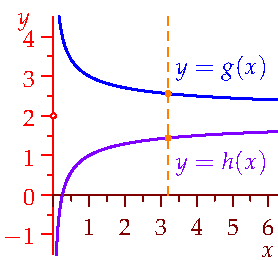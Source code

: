 settings.tex="pdflatex";

texpreamble("\usepackage{amsmath}
\usepackage{amsthm,amssymb}
\usepackage{mathpazo}
\usepackage[svgnames]{xcolor}
\usepackage{textcomp}
");
import graph;


size(140,130,IgnoreAspect);

real f(real x){return 1/((2-x)^2);}

real del=0.4;

path p=reflect((0,0),(1,1))*graph(f,2+del,4.5);
path q=reflect((0,0),(1,1))*graph(f,-1.5,2-del);

draw(p,blue+linewidth(1));
draw(q,purple+linewidth(1));

xaxis("$x$",0,brown,RightTicks(beginlabel=false));
yaxis(-1.5,4.5,red,LeftTicks(Ticks=new real[]{-1,0,1,2,3,4},ticks=new real[]{-0.5,0.5,1.5,2.5,3.5}));

labely("$y$",4.5,3W,red);

dot((0,2),red,UnFill);


real y=3.2;
real x=2-1/(sqrt(y));
real X=2+1/(sqrt(y));
draw((y,0)--(y,4.5),orange+dashed);
dot((y,x),orange);
dot((y,X),orange);

label("$y=g(x)$",(4.7,3.2),blue);
label("$y=h(x)$",(4.7,0.8),purple);
